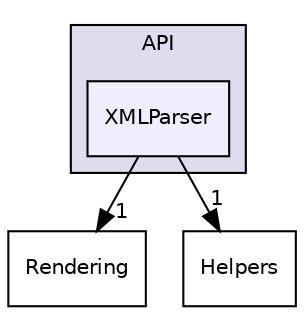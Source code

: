 digraph "API/XMLParser" {
  compound=true
  node [ fontsize="10", fontname="Helvetica"];
  edge [ labelfontsize="10", labelfontname="Helvetica"];
  subgraph clusterdir_19ea4dbfe8f0e4681f60b9b97f7b5d11 {
    graph [ bgcolor="#ddddee", pencolor="black", label="API" fontname="Helvetica", fontsize="10", URL="dir_19ea4dbfe8f0e4681f60b9b97f7b5d11.html"]
  dir_fadd65d8786f783af6b716afd4835b5c [shape=box, label="XMLParser", style="filled", fillcolor="#eeeeff", pencolor="black", URL="dir_fadd65d8786f783af6b716afd4835b5c.html"];
  }
  dir_3d85aa185a11d37872a03be06d73e543 [shape=box label="Rendering" URL="dir_3d85aa185a11d37872a03be06d73e543.html"];
  dir_643ec7062809aea566fd2dce657e48b2 [shape=box label="Helpers" URL="dir_643ec7062809aea566fd2dce657e48b2.html"];
  dir_fadd65d8786f783af6b716afd4835b5c->dir_3d85aa185a11d37872a03be06d73e543 [headlabel="1", labeldistance=1.5 headhref="dir_000007_000006.html"];
  dir_fadd65d8786f783af6b716afd4835b5c->dir_643ec7062809aea566fd2dce657e48b2 [headlabel="1", labeldistance=1.5 headhref="dir_000007_000003.html"];
}
